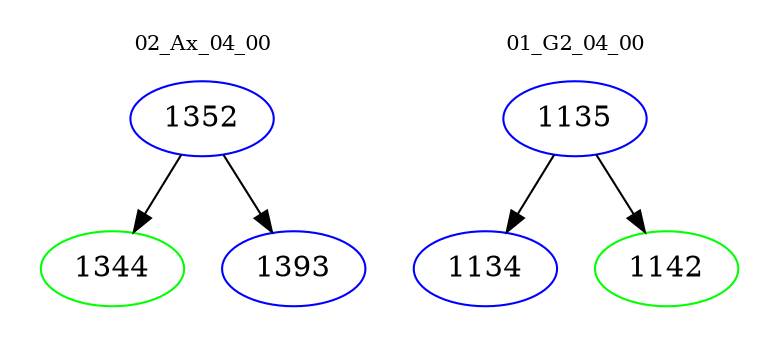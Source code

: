 digraph{
subgraph cluster_0 {
color = white
label = "02_Ax_04_00";
fontsize=10;
T0_1352 [label="1352", color="blue"]
T0_1352 -> T0_1344 [color="black"]
T0_1344 [label="1344", color="green"]
T0_1352 -> T0_1393 [color="black"]
T0_1393 [label="1393", color="blue"]
}
subgraph cluster_1 {
color = white
label = "01_G2_04_00";
fontsize=10;
T1_1135 [label="1135", color="blue"]
T1_1135 -> T1_1134 [color="black"]
T1_1134 [label="1134", color="blue"]
T1_1135 -> T1_1142 [color="black"]
T1_1142 [label="1142", color="green"]
}
}
